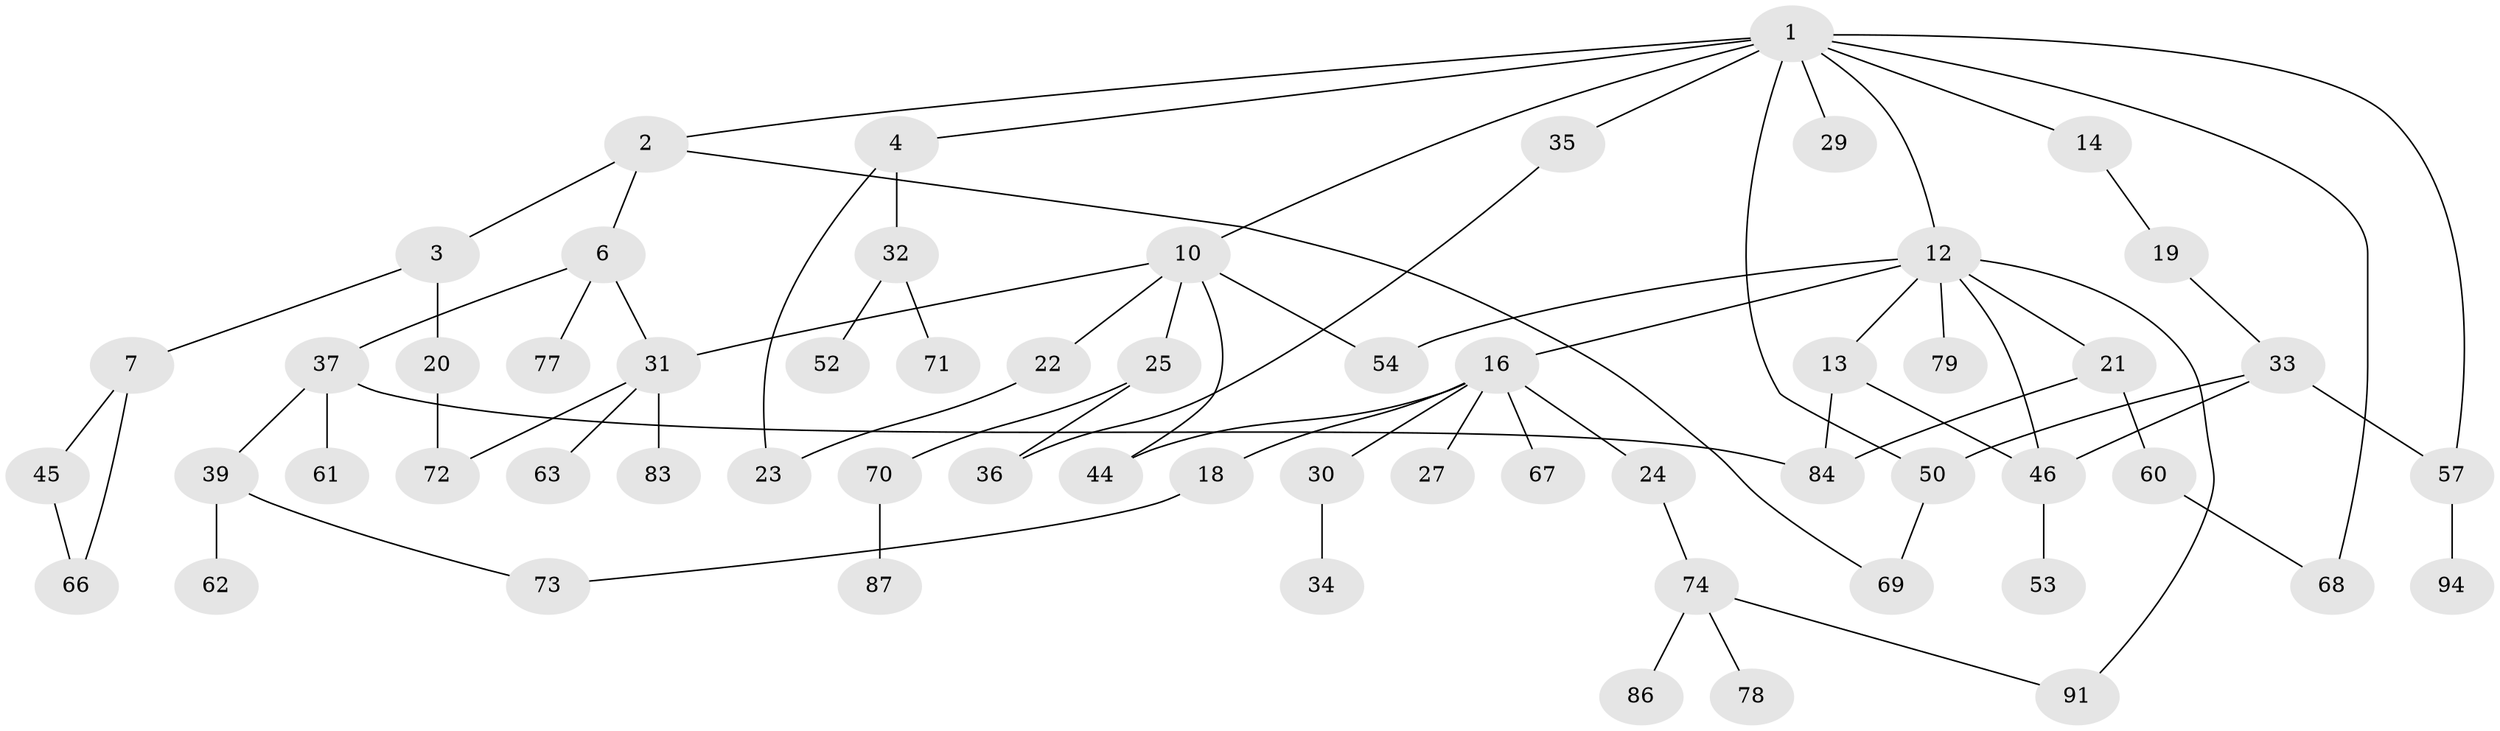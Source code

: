 // original degree distribution, {6: 0.031914893617021274, 5: 0.05319148936170213, 3: 0.19148936170212766, 4: 0.06382978723404255, 2: 0.32978723404255317, 1: 0.3191489361702128, 7: 0.010638297872340425}
// Generated by graph-tools (version 1.1) at 2025/41/03/06/25 10:41:27]
// undirected, 60 vertices, 76 edges
graph export_dot {
graph [start="1"]
  node [color=gray90,style=filled];
  1 [super="+11"];
  2 [super="+15"];
  3 [super="+5"];
  4 [super="+9"];
  6 [super="+8"];
  7 [super="+59"];
  10 [super="+41"];
  12 [super="+51"];
  13 [super="+43"];
  14 [super="+17"];
  16 [super="+26"];
  18 [super="+49"];
  19;
  20 [super="+55"];
  21 [super="+93"];
  22 [super="+90"];
  23;
  24 [super="+28"];
  25 [super="+56"];
  27;
  29 [super="+58"];
  30;
  31 [super="+42"];
  32 [super="+38"];
  33 [super="+88"];
  34 [super="+47"];
  35;
  36;
  37 [super="+65"];
  39 [super="+40"];
  44;
  45 [super="+89"];
  46 [super="+48"];
  50 [super="+75"];
  52;
  53 [super="+64"];
  54;
  57;
  60;
  61;
  62;
  63;
  66;
  67 [super="+82"];
  68;
  69 [super="+85"];
  70 [super="+76"];
  71;
  72 [super="+81"];
  73;
  74 [super="+80"];
  77;
  78;
  79;
  83;
  84;
  86;
  87;
  91 [super="+92"];
  94;
  1 -- 2;
  1 -- 4;
  1 -- 10;
  1 -- 35;
  1 -- 68;
  1 -- 57;
  1 -- 12;
  1 -- 29;
  1 -- 14;
  1 -- 50;
  2 -- 3;
  2 -- 6;
  2 -- 69;
  3 -- 7;
  3 -- 20;
  4 -- 23;
  4 -- 32;
  6 -- 31;
  6 -- 37;
  6 -- 77;
  7 -- 45;
  7 -- 66;
  10 -- 22;
  10 -- 25;
  10 -- 31;
  10 -- 54;
  10 -- 44;
  12 -- 13;
  12 -- 16;
  12 -- 21;
  12 -- 54;
  12 -- 46;
  12 -- 79;
  12 -- 91;
  13 -- 84;
  13 -- 46;
  14 -- 19;
  16 -- 18;
  16 -- 24;
  16 -- 44;
  16 -- 27;
  16 -- 67;
  16 -- 30;
  18 -- 73;
  19 -- 33;
  20 -- 72;
  21 -- 60;
  21 -- 84;
  22 -- 23;
  24 -- 74;
  25 -- 70;
  25 -- 36;
  30 -- 34;
  31 -- 72;
  31 -- 83;
  31 -- 63;
  32 -- 71;
  32 -- 52;
  33 -- 50;
  33 -- 57;
  33 -- 46;
  35 -- 36;
  37 -- 39;
  37 -- 61;
  37 -- 84;
  39 -- 62;
  39 -- 73;
  45 -- 66;
  46 -- 53;
  50 -- 69;
  57 -- 94;
  60 -- 68;
  70 -- 87;
  74 -- 78;
  74 -- 86;
  74 -- 91;
}
